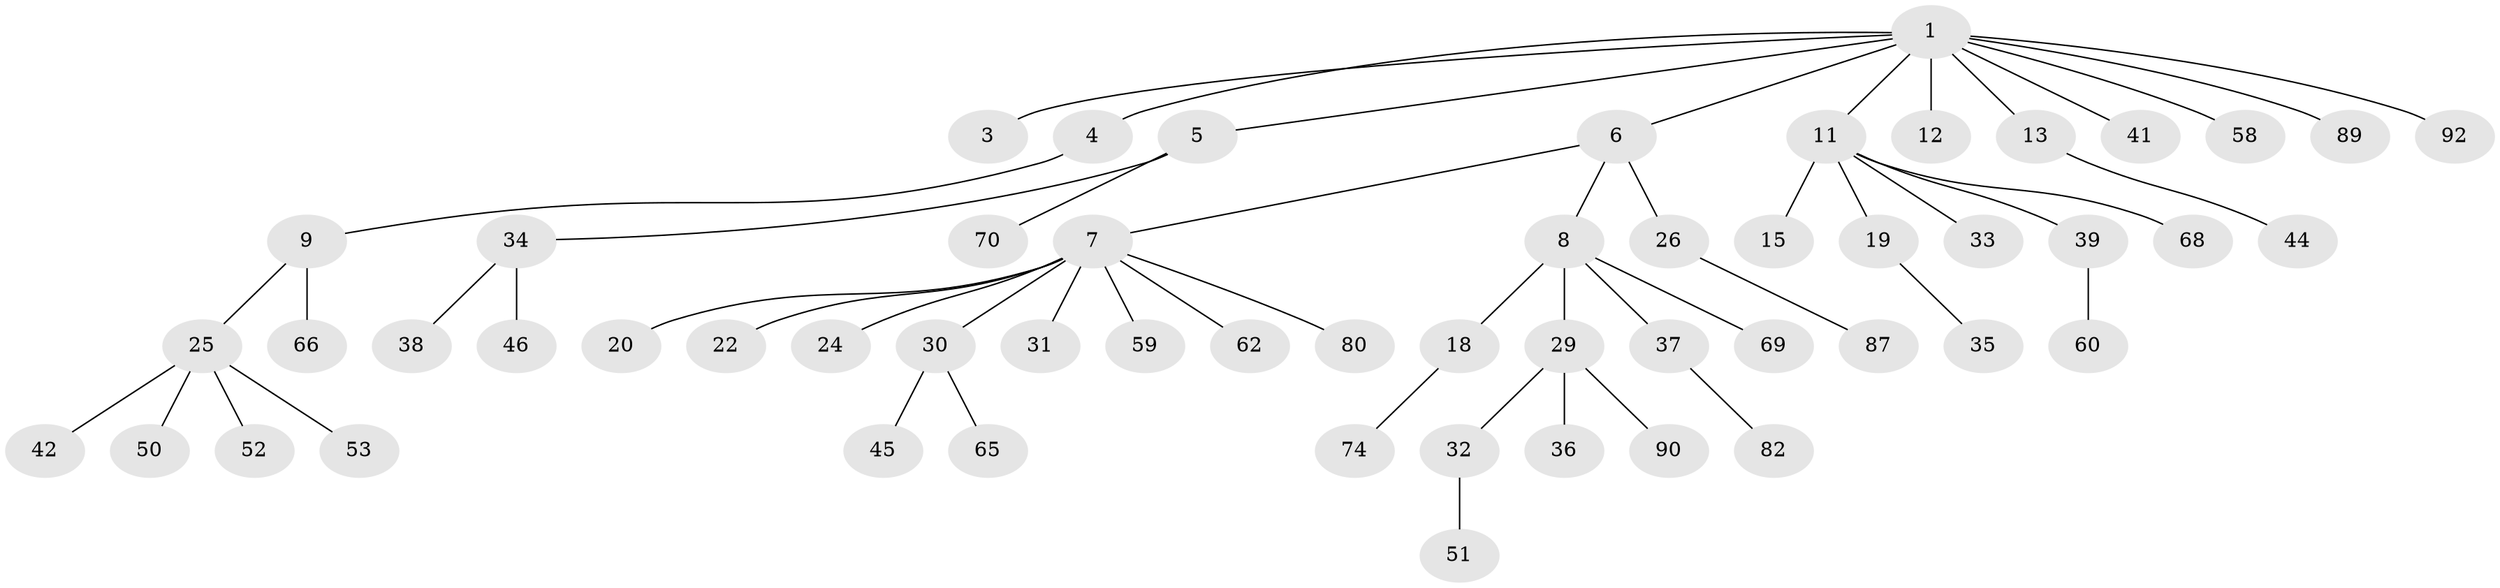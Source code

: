 // original degree distribution, {8: 0.010752688172043012, 5: 0.053763440860215055, 1: 0.5591397849462365, 2: 0.1935483870967742, 4: 0.053763440860215055, 3: 0.10752688172043011, 6: 0.010752688172043012, 7: 0.010752688172043012}
// Generated by graph-tools (version 1.1) at 2025/19/03/04/25 18:19:12]
// undirected, 55 vertices, 54 edges
graph export_dot {
graph [start="1"]
  node [color=gray90,style=filled];
  1 [super="+2"];
  3;
  4;
  5 [super="+56+17+23"];
  6;
  7 [super="+10"];
  8 [super="+28"];
  9 [super="+43"];
  11 [super="+27"];
  12;
  13 [super="+21+47"];
  15;
  18 [super="+55+77"];
  19;
  20 [super="+54+57"];
  22 [super="+61"];
  24;
  25;
  26;
  29;
  30;
  31 [super="+64+85"];
  32;
  33;
  34 [super="+71"];
  35;
  36 [super="+63"];
  37;
  38;
  39 [super="+49+72"];
  41;
  42;
  44;
  45;
  46;
  50 [super="+79"];
  51;
  52;
  53;
  58;
  59;
  60;
  62;
  65 [super="+83"];
  66 [super="+78"];
  68 [super="+84"];
  69 [super="+73"];
  70 [super="+93+91+88"];
  74;
  80;
  82;
  87;
  89;
  90;
  92;
  1 -- 4;
  1 -- 5;
  1 -- 6;
  1 -- 11;
  1 -- 13;
  1 -- 41;
  1 -- 92;
  1 -- 3;
  1 -- 89;
  1 -- 58;
  1 -- 12;
  4 -- 9;
  5 -- 34;
  5 -- 70;
  6 -- 7;
  6 -- 8;
  6 -- 26;
  7 -- 80;
  7 -- 20;
  7 -- 22;
  7 -- 30;
  7 -- 24;
  7 -- 59;
  7 -- 62;
  7 -- 31;
  8 -- 18;
  8 -- 29;
  8 -- 37;
  8 -- 69;
  9 -- 25;
  9 -- 66;
  11 -- 15;
  11 -- 19;
  11 -- 33;
  11 -- 39;
  11 -- 68;
  13 -- 44;
  18 -- 74;
  19 -- 35;
  25 -- 42;
  25 -- 50;
  25 -- 52;
  25 -- 53;
  26 -- 87;
  29 -- 32;
  29 -- 36;
  29 -- 90;
  30 -- 45;
  30 -- 65;
  32 -- 51;
  34 -- 38;
  34 -- 46;
  37 -- 82;
  39 -- 60;
}
